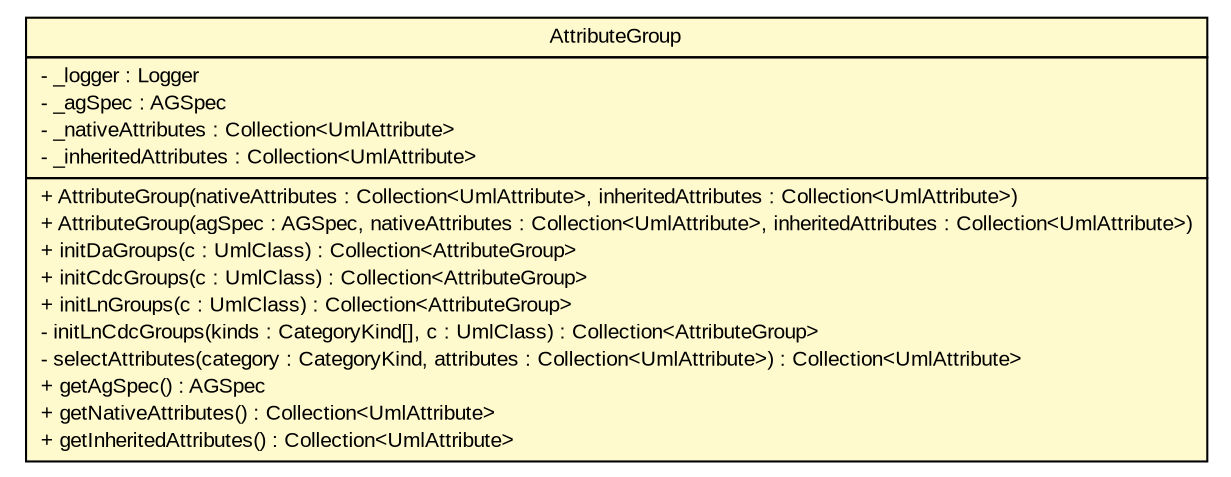 #!/usr/local/bin/dot
#
# Class diagram 
# Generated by UMLGraph version R5_6_6-6-g3bdff0 (http://www.umlgraph.org/)
#

digraph G {
	edge [fontname="arial",fontsize=10,labelfontname="arial",labelfontsize=10];
	node [fontname="arial",fontsize=10,shape=plaintext];
	nodesep=0.25;
	ranksep=0.5;
	// org.tanjakostic.jcleancim.docgen.collector.impl.ag.AttributeGroup
	c34797 [label=<<table title="org.tanjakostic.jcleancim.docgen.collector.impl.ag.AttributeGroup" border="0" cellborder="1" cellspacing="0" cellpadding="2" port="p" bgcolor="lemonChiffon" href="./AttributeGroup.html">
		<tr><td><table border="0" cellspacing="0" cellpadding="1">
<tr><td align="center" balign="center"> AttributeGroup </td></tr>
		</table></td></tr>
		<tr><td><table border="0" cellspacing="0" cellpadding="1">
<tr><td align="left" balign="left"> - _logger : Logger </td></tr>
<tr><td align="left" balign="left"> - _agSpec : AGSpec </td></tr>
<tr><td align="left" balign="left"> - _nativeAttributes : Collection&lt;UmlAttribute&gt; </td></tr>
<tr><td align="left" balign="left"> - _inheritedAttributes : Collection&lt;UmlAttribute&gt; </td></tr>
		</table></td></tr>
		<tr><td><table border="0" cellspacing="0" cellpadding="1">
<tr><td align="left" balign="left"> + AttributeGroup(nativeAttributes : Collection&lt;UmlAttribute&gt;, inheritedAttributes : Collection&lt;UmlAttribute&gt;) </td></tr>
<tr><td align="left" balign="left"> + AttributeGroup(agSpec : AGSpec, nativeAttributes : Collection&lt;UmlAttribute&gt;, inheritedAttributes : Collection&lt;UmlAttribute&gt;) </td></tr>
<tr><td align="left" balign="left"> + initDaGroups(c : UmlClass) : Collection&lt;AttributeGroup&gt; </td></tr>
<tr><td align="left" balign="left"> + initCdcGroups(c : UmlClass) : Collection&lt;AttributeGroup&gt; </td></tr>
<tr><td align="left" balign="left"> + initLnGroups(c : UmlClass) : Collection&lt;AttributeGroup&gt; </td></tr>
<tr><td align="left" balign="left"> - initLnCdcGroups(kinds : CategoryKind[], c : UmlClass) : Collection&lt;AttributeGroup&gt; </td></tr>
<tr><td align="left" balign="left"> - selectAttributes(category : CategoryKind, attributes : Collection&lt;UmlAttribute&gt;) : Collection&lt;UmlAttribute&gt; </td></tr>
<tr><td align="left" balign="left"> + getAgSpec() : AGSpec </td></tr>
<tr><td align="left" balign="left"> + getNativeAttributes() : Collection&lt;UmlAttribute&gt; </td></tr>
<tr><td align="left" balign="left"> + getInheritedAttributes() : Collection&lt;UmlAttribute&gt; </td></tr>
		</table></td></tr>
		</table>>, URL="./AttributeGroup.html", fontname="arial", fontcolor="black", fontsize=10.0];
}

